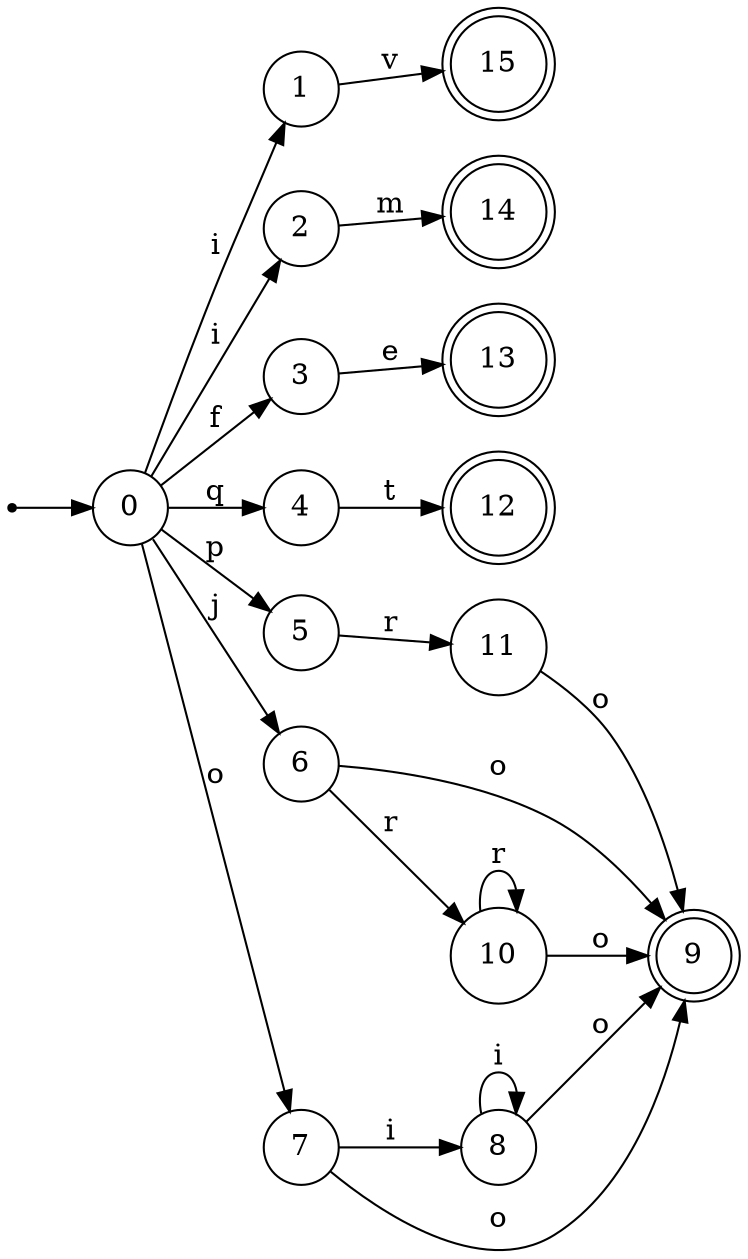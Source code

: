 digraph finite_state_machine {
rankdir=LR;
size="20,20";
node [shape = point]; "dummy0"
node [shape = circle]; "0";
"dummy0" -> "0";
node [shape = circle]; "1";
node [shape = circle]; "2";
node [shape = circle]; "3";
node [shape = circle]; "4";
node [shape = circle]; "5";
node [shape = circle]; "6";
node [shape = circle]; "7";
node [shape = circle]; "8";
node [shape = doublecircle]; "9";node [shape = circle]; "10";
node [shape = circle]; "11";
node [shape = doublecircle]; "12";node [shape = doublecircle]; "13";node [shape = doublecircle]; "14";node [shape = doublecircle]; "15";"0" -> "1" [label = "i"];
 "0" -> "2" [label = "i"];
 "0" -> "3" [label = "f"];
 "0" -> "4" [label = "q"];
 "0" -> "5" [label = "p"];
 "0" -> "6" [label = "j"];
 "0" -> "7" [label = "o"];
 "7" -> "8" [label = "i"];
 "7" -> "9" [label = "o"];
 "8" -> "8" [label = "i"];
 "8" -> "9" [label = "o"];
 "6" -> "10" [label = "r"];
 "6" -> "9" [label = "o"];
 "10" -> "10" [label = "r"];
 "10" -> "9" [label = "o"];
 "5" -> "11" [label = "r"];
 "11" -> "9" [label = "o"];
 "4" -> "12" [label = "t"];
 "3" -> "13" [label = "e"];
 "2" -> "14" [label = "m"];
 "1" -> "15" [label = "v"];
 }
